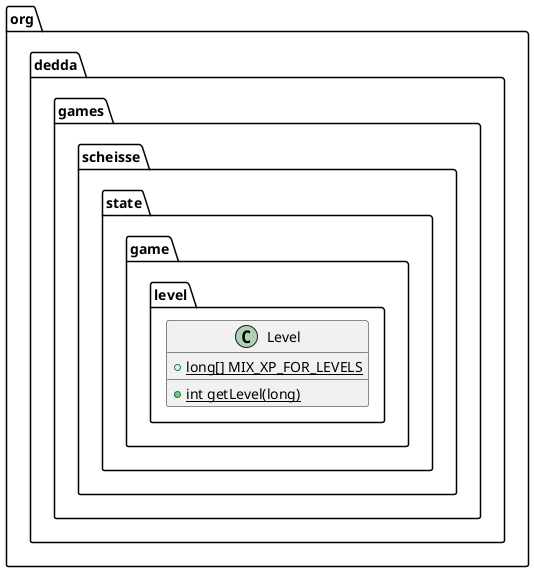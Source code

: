 @startuml
class org.dedda.games.scheisse.state.game.level.Level{
    + {static} long[] MIX_XP_FOR_LEVELS
    + {static} int getLevel(long)
}
@enduml